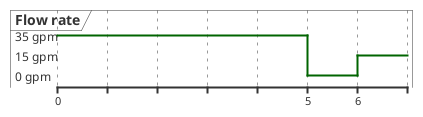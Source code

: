 {
  "sha1": "l1ybwp4ibus6a5u0b3jdk0y42a781av",
  "insertion": {
    "when": "2024-06-03T18:59:33.583Z",
    "url": "http://forum.plantuml.net/6651/order-of-states-in-timing-diagram?show=7625",
    "user": "plantuml@gmail.com"
  }
}
@startuml
robust "Flow rate" as rate
rate has "35 gpm" as high
rate has "15 gpm" as low
rate has "0 gpm" as none

@0
rate is high

@5
rate is none

@6
rate is low
@enduml
